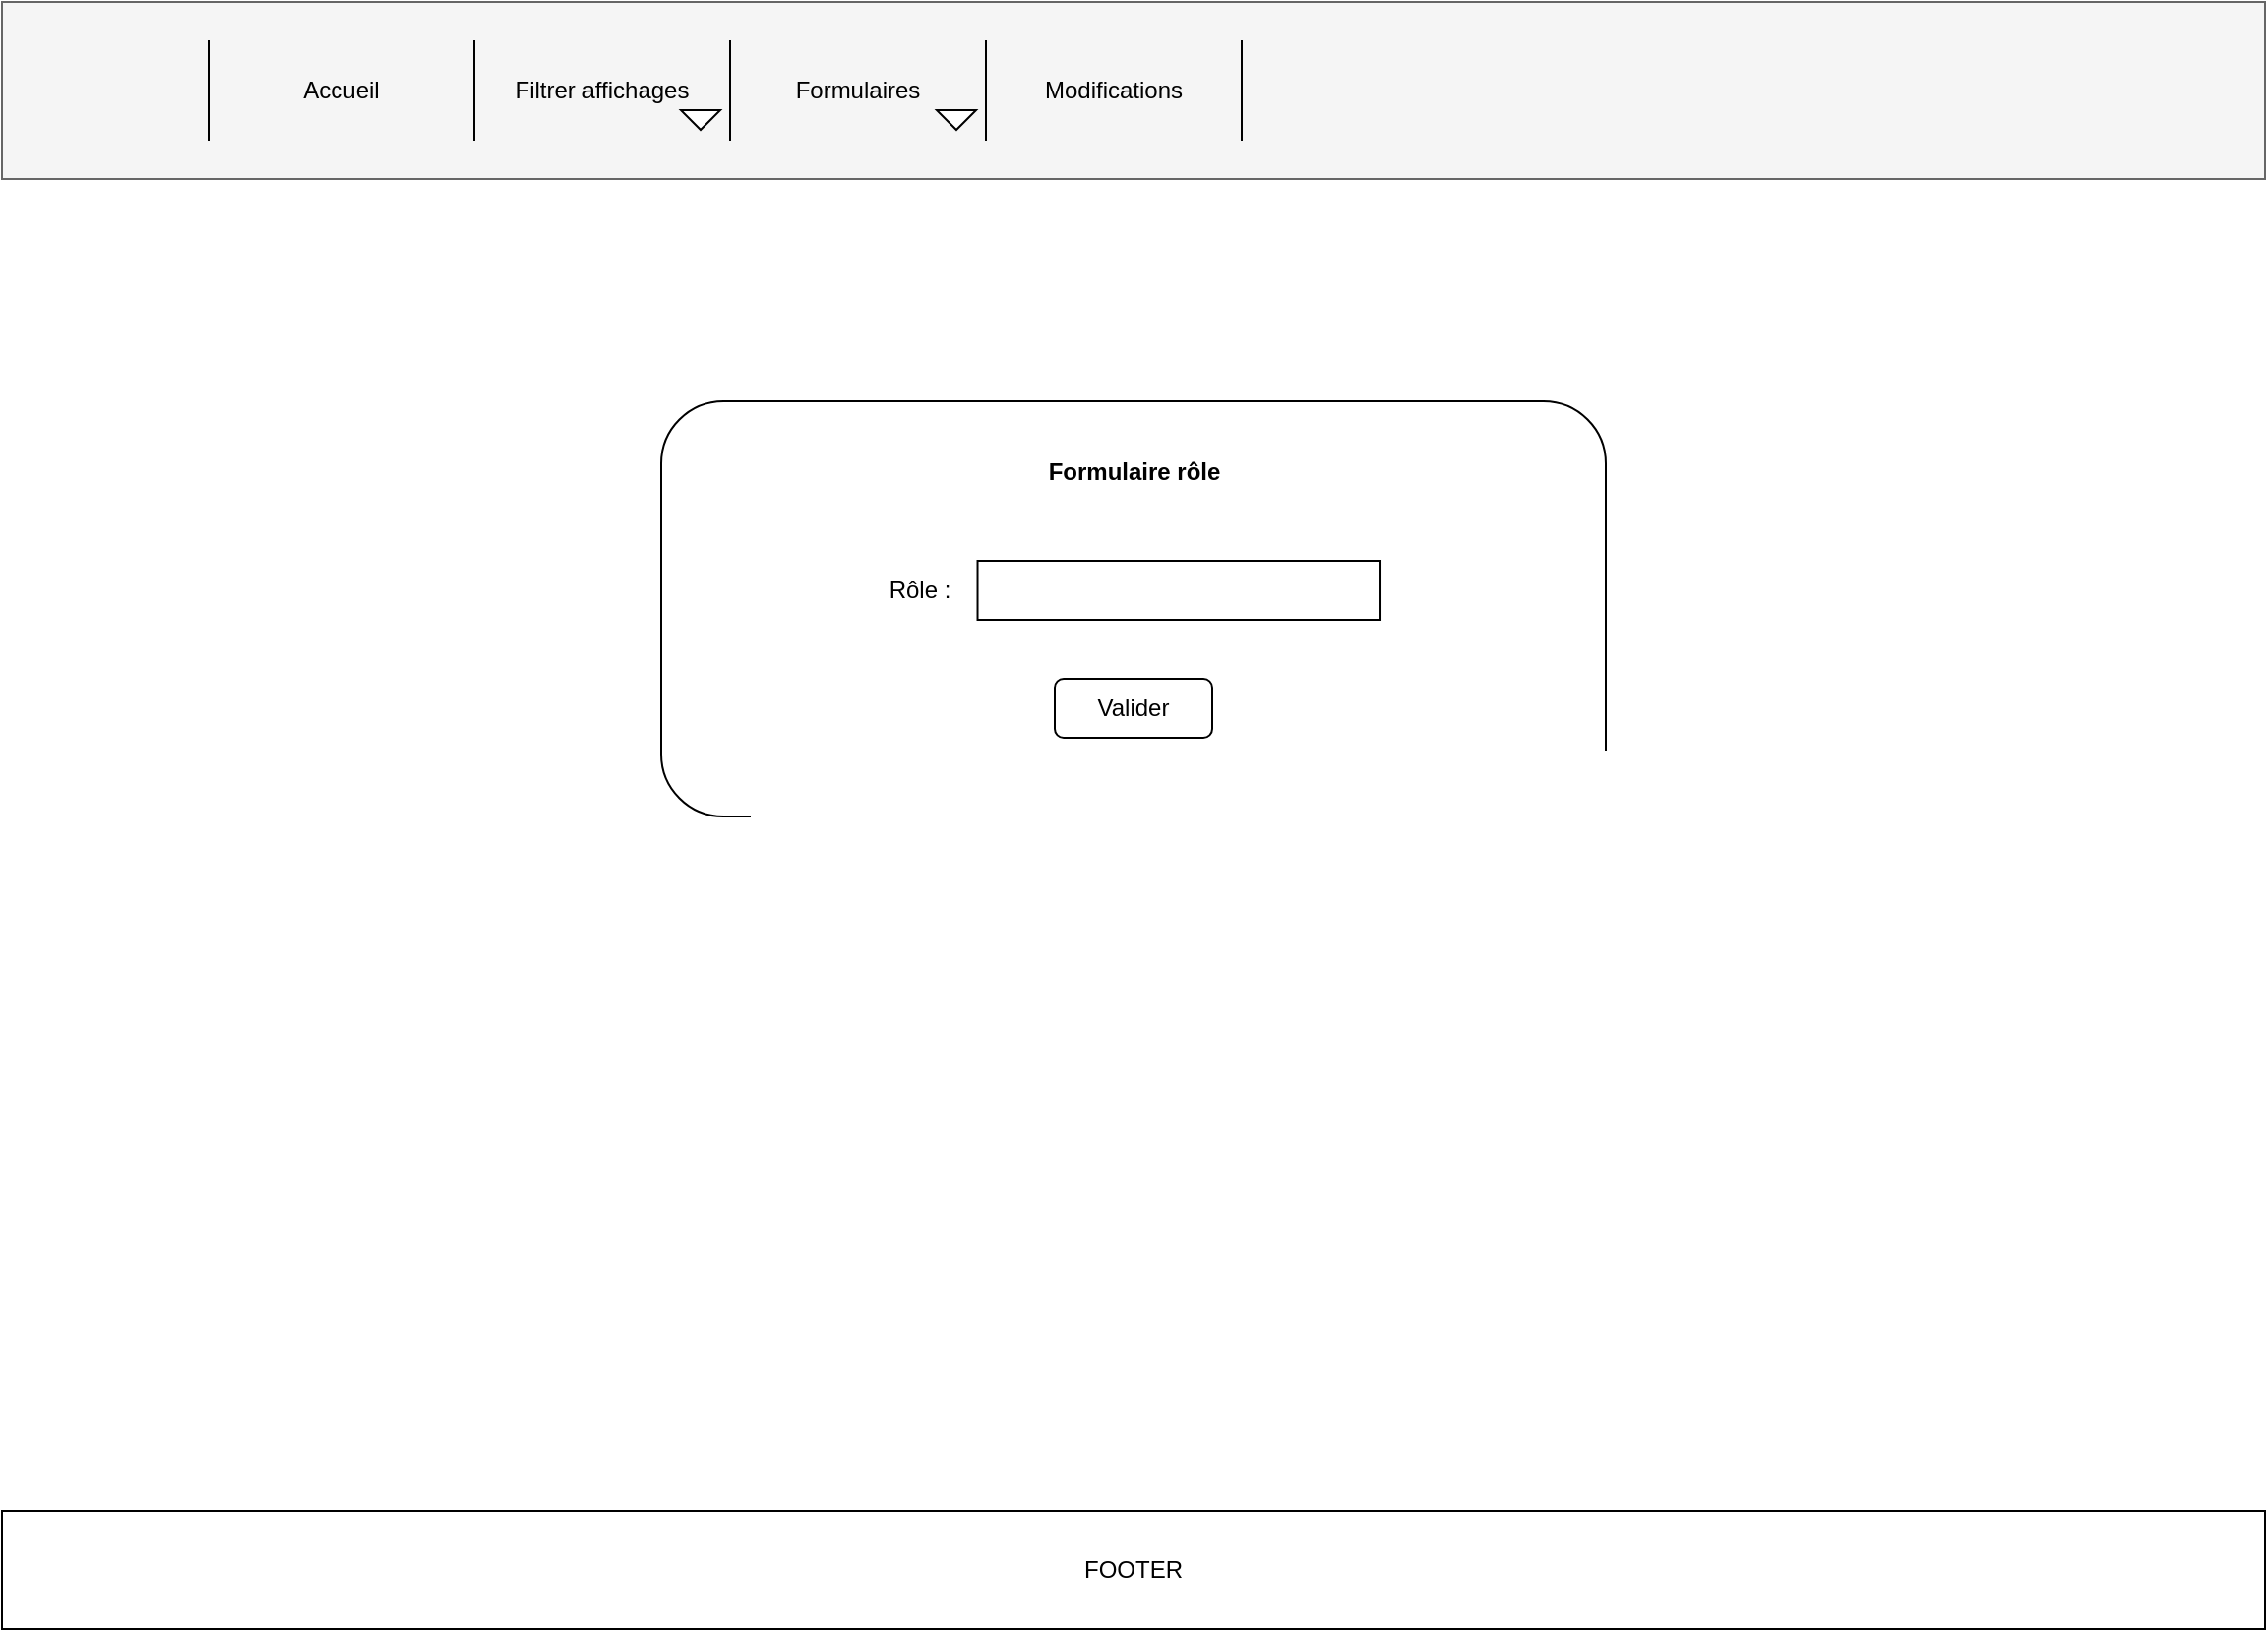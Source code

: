 <mxfile version="21.1.8" type="github">
  <diagram name="Page-1" id="-WmRzo-UNHprRH1_R65h">
    <mxGraphModel dx="1434" dy="754" grid="1" gridSize="10" guides="1" tooltips="1" connect="1" arrows="1" fold="1" page="1" pageScale="1" pageWidth="1169" pageHeight="827" math="0" shadow="0">
      <root>
        <mxCell id="0" />
        <mxCell id="1" parent="0" />
        <mxCell id="8fceIVDhUmT7ji_Avb1O-1" value="" style="rounded=0;whiteSpace=wrap;html=1;fillColor=#f5f5f5;fontColor=#333333;strokeColor=#666666;" parent="1" vertex="1">
          <mxGeometry x="10" width="1150" height="90" as="geometry" />
        </mxCell>
        <mxCell id="8fceIVDhUmT7ji_Avb1O-2" value="Filtrer affichages" style="shape=partialRectangle;whiteSpace=wrap;html=1;bottom=0;top=0;fillColor=none;" parent="1" vertex="1">
          <mxGeometry x="250" y="20" width="130" height="50" as="geometry" />
        </mxCell>
        <mxCell id="8fceIVDhUmT7ji_Avb1O-3" value="Formulaires" style="shape=partialRectangle;whiteSpace=wrap;html=1;bottom=0;top=0;fillColor=none;" parent="1" vertex="1">
          <mxGeometry x="380" y="20" width="130" height="50" as="geometry" />
        </mxCell>
        <mxCell id="8fceIVDhUmT7ji_Avb1O-4" value="Modifications" style="shape=partialRectangle;whiteSpace=wrap;html=1;bottom=0;top=0;fillColor=none;" parent="1" vertex="1">
          <mxGeometry x="510" y="20" width="130" height="50" as="geometry" />
        </mxCell>
        <mxCell id="8fceIVDhUmT7ji_Avb1O-5" value="&lt;p style=&quot;line-height: 120%;&quot;&gt;Accueil&lt;/p&gt;" style="shape=partialRectangle;whiteSpace=wrap;html=1;bottom=0;top=0;fillColor=none;" parent="1" vertex="1">
          <mxGeometry x="115" y="20" width="135" height="50" as="geometry" />
        </mxCell>
        <mxCell id="8fceIVDhUmT7ji_Avb1O-6" value="" style="triangle;whiteSpace=wrap;html=1;rotation=90;" parent="1" vertex="1">
          <mxGeometry x="360" y="50" width="10" height="20" as="geometry" />
        </mxCell>
        <mxCell id="8fceIVDhUmT7ji_Avb1O-7" value="" style="triangle;whiteSpace=wrap;html=1;rotation=90;" parent="1" vertex="1">
          <mxGeometry x="490" y="50" width="10" height="20" as="geometry" />
        </mxCell>
        <mxCell id="8fceIVDhUmT7ji_Avb1O-8" value="FOOTER" style="rounded=0;whiteSpace=wrap;html=1;resizeWidth=0;" parent="1" vertex="1">
          <mxGeometry x="10" y="767" width="1150" height="60" as="geometry" />
        </mxCell>
        <mxCell id="8fceIVDhUmT7ji_Avb1O-9" value="" style="rounded=1;whiteSpace=wrap;html=1;" parent="1" vertex="1">
          <mxGeometry x="345" y="203" width="480" height="211" as="geometry" />
        </mxCell>
        <mxCell id="8fceIVDhUmT7ji_Avb1O-11" value="&lt;b&gt;Formulaire rôle&lt;br&gt;&lt;/b&gt;" style="text;html=1;strokeColor=none;fillColor=none;align=center;verticalAlign=middle;whiteSpace=wrap;rounded=0;" parent="1" vertex="1">
          <mxGeometry x="471.75" y="224" width="226.5" height="30" as="geometry" />
        </mxCell>
        <mxCell id="8fceIVDhUmT7ji_Avb1O-15" value="Rôle :" style="text;html=1;strokeColor=none;fillColor=none;align=center;verticalAlign=middle;whiteSpace=wrap;rounded=0;" parent="1" vertex="1">
          <mxGeometry x="458" y="284" width="36.88" height="30" as="geometry" />
        </mxCell>
        <mxCell id="8fceIVDhUmT7ji_Avb1O-16" value="Valider" style="rounded=1;whiteSpace=wrap;html=1;" parent="1" vertex="1">
          <mxGeometry x="545" y="344" width="80" height="30" as="geometry" />
        </mxCell>
        <mxCell id="8fceIVDhUmT7ji_Avb1O-21" value="" style="rounded=0;whiteSpace=wrap;html=1;" parent="1" vertex="1">
          <mxGeometry x="505.76" y="284" width="204.75" height="30" as="geometry" />
        </mxCell>
      </root>
    </mxGraphModel>
  </diagram>
</mxfile>
